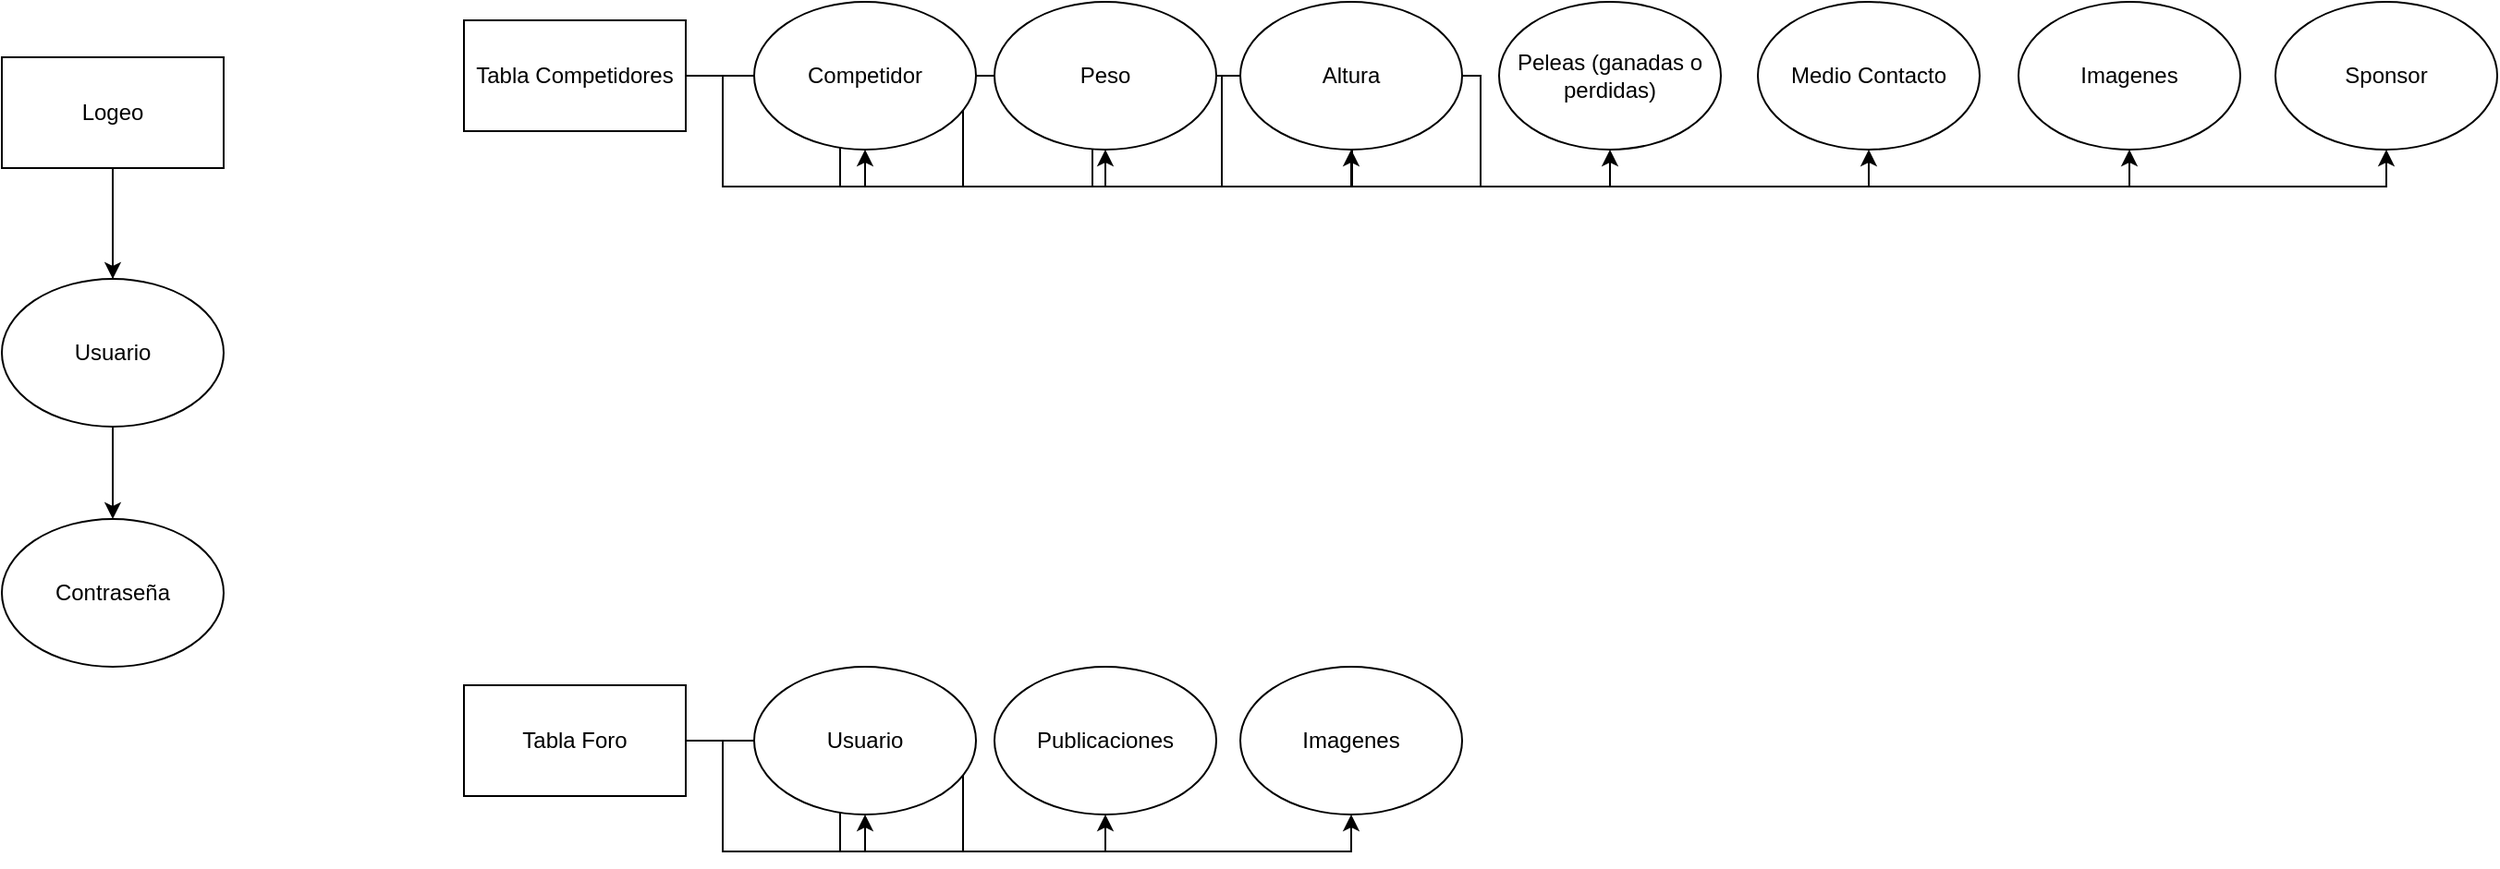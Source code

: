 <mxfile version="17.5.0" type="device"><diagram id="pjERPsh0Bt1eZMUlndJr" name="Page-1"><mxGraphModel dx="1328" dy="825" grid="1" gridSize="10" guides="1" tooltips="1" connect="1" arrows="1" fold="1" page="1" pageScale="1" pageWidth="827" pageHeight="1169" math="0" shadow="0"><root><mxCell id="0"/><mxCell id="1" parent="0"/><mxCell id="oFoELqS8dVKItiQxxyxC-31" style="edgeStyle=orthogonalEdgeStyle;rounded=0;orthogonalLoop=1;jettySize=auto;html=1;" edge="1" parent="1" source="oFoELqS8dVKItiQxxyxC-2" target="oFoELqS8dVKItiQxxyxC-24"><mxGeometry relative="1" as="geometry"/></mxCell><mxCell id="oFoELqS8dVKItiQxxyxC-32" style="edgeStyle=orthogonalEdgeStyle;rounded=0;orthogonalLoop=1;jettySize=auto;html=1;startArrow=none;" edge="1" parent="1" source="oFoELqS8dVKItiQxxyxC-24" target="oFoELqS8dVKItiQxxyxC-25"><mxGeometry relative="1" as="geometry"/></mxCell><mxCell id="oFoELqS8dVKItiQxxyxC-2" value="Logeo" style="rounded=0;whiteSpace=wrap;html=1;" vertex="1" parent="1"><mxGeometry x="30" y="80" width="120" height="60" as="geometry"/></mxCell><mxCell id="oFoELqS8dVKItiQxxyxC-63" style="edgeStyle=orthogonalEdgeStyle;rounded=0;orthogonalLoop=1;jettySize=auto;html=1;entryX=0.5;entryY=1;entryDx=0;entryDy=0;" edge="1" parent="1" source="oFoELqS8dVKItiQxxyxC-7" target="oFoELqS8dVKItiQxxyxC-41"><mxGeometry relative="1" as="geometry"/></mxCell><mxCell id="oFoELqS8dVKItiQxxyxC-64" style="edgeStyle=orthogonalEdgeStyle;rounded=0;orthogonalLoop=1;jettySize=auto;html=1;entryX=0.5;entryY=1;entryDx=0;entryDy=0;" edge="1" parent="1" source="oFoELqS8dVKItiQxxyxC-7" target="oFoELqS8dVKItiQxxyxC-55"><mxGeometry relative="1" as="geometry"/></mxCell><mxCell id="oFoELqS8dVKItiQxxyxC-65" style="edgeStyle=orthogonalEdgeStyle;rounded=0;orthogonalLoop=1;jettySize=auto;html=1;entryX=0.5;entryY=1;entryDx=0;entryDy=0;" edge="1" parent="1" source="oFoELqS8dVKItiQxxyxC-7" target="oFoELqS8dVKItiQxxyxC-56"><mxGeometry relative="1" as="geometry"/></mxCell><mxCell id="oFoELqS8dVKItiQxxyxC-66" style="edgeStyle=orthogonalEdgeStyle;rounded=0;orthogonalLoop=1;jettySize=auto;html=1;entryX=0.5;entryY=1;entryDx=0;entryDy=0;" edge="1" parent="1" source="oFoELqS8dVKItiQxxyxC-7" target="oFoELqS8dVKItiQxxyxC-44"><mxGeometry relative="1" as="geometry"/></mxCell><mxCell id="oFoELqS8dVKItiQxxyxC-67" style="edgeStyle=orthogonalEdgeStyle;rounded=0;orthogonalLoop=1;jettySize=auto;html=1;entryX=0.5;entryY=1;entryDx=0;entryDy=0;" edge="1" parent="1" source="oFoELqS8dVKItiQxxyxC-7" target="oFoELqS8dVKItiQxxyxC-43"><mxGeometry relative="1" as="geometry"/></mxCell><mxCell id="oFoELqS8dVKItiQxxyxC-68" style="edgeStyle=orthogonalEdgeStyle;rounded=0;orthogonalLoop=1;jettySize=auto;html=1;entryX=0.5;entryY=1;entryDx=0;entryDy=0;" edge="1" parent="1" source="oFoELqS8dVKItiQxxyxC-7" target="oFoELqS8dVKItiQxxyxC-57"><mxGeometry relative="1" as="geometry"/></mxCell><mxCell id="oFoELqS8dVKItiQxxyxC-69" style="edgeStyle=orthogonalEdgeStyle;rounded=0;orthogonalLoop=1;jettySize=auto;html=1;entryX=0.5;entryY=1;entryDx=0;entryDy=0;" edge="1" parent="1" source="oFoELqS8dVKItiQxxyxC-7" target="oFoELqS8dVKItiQxxyxC-58"><mxGeometry relative="1" as="geometry"/></mxCell><mxCell id="oFoELqS8dVKItiQxxyxC-7" value="Tabla Competidores" style="rounded=0;whiteSpace=wrap;html=1;" vertex="1" parent="1"><mxGeometry x="280" y="60" width="120" height="60" as="geometry"/></mxCell><mxCell id="oFoELqS8dVKItiQxxyxC-25" value="Contraseña" style="ellipse;whiteSpace=wrap;html=1;" vertex="1" parent="1"><mxGeometry x="30" y="330" width="120" height="80" as="geometry"/></mxCell><mxCell id="oFoELqS8dVKItiQxxyxC-60" style="edgeStyle=orthogonalEdgeStyle;rounded=0;orthogonalLoop=1;jettySize=auto;html=1;entryX=0.5;entryY=1;entryDx=0;entryDy=0;" edge="1" parent="1" source="oFoELqS8dVKItiQxxyxC-40" target="oFoELqS8dVKItiQxxyxC-50"><mxGeometry relative="1" as="geometry"/></mxCell><mxCell id="oFoELqS8dVKItiQxxyxC-61" style="edgeStyle=orthogonalEdgeStyle;rounded=0;orthogonalLoop=1;jettySize=auto;html=1;entryX=0.5;entryY=1;entryDx=0;entryDy=0;" edge="1" parent="1" source="oFoELqS8dVKItiQxxyxC-40" target="oFoELqS8dVKItiQxxyxC-53"><mxGeometry relative="1" as="geometry"/></mxCell><mxCell id="oFoELqS8dVKItiQxxyxC-62" style="edgeStyle=orthogonalEdgeStyle;rounded=0;orthogonalLoop=1;jettySize=auto;html=1;entryX=0.5;entryY=1;entryDx=0;entryDy=0;" edge="1" parent="1" source="oFoELqS8dVKItiQxxyxC-40" target="oFoELqS8dVKItiQxxyxC-52"><mxGeometry relative="1" as="geometry"/></mxCell><mxCell id="oFoELqS8dVKItiQxxyxC-40" value="Tabla Foro" style="rounded=0;whiteSpace=wrap;html=1;" vertex="1" parent="1"><mxGeometry x="280" y="420" width="120" height="60" as="geometry"/></mxCell><mxCell id="oFoELqS8dVKItiQxxyxC-41" value="Competidor" style="ellipse;whiteSpace=wrap;html=1;" vertex="1" parent="1"><mxGeometry x="437" y="50" width="120" height="80" as="geometry"/></mxCell><mxCell id="oFoELqS8dVKItiQxxyxC-43" value="Medio Contacto" style="ellipse;whiteSpace=wrap;html=1;" vertex="1" parent="1"><mxGeometry x="980" y="50" width="120" height="80" as="geometry"/></mxCell><mxCell id="oFoELqS8dVKItiQxxyxC-44" value="Peleas (ganadas o perdidas)" style="ellipse;whiteSpace=wrap;html=1;" vertex="1" parent="1"><mxGeometry x="840" y="50" width="120" height="80" as="geometry"/></mxCell><mxCell id="oFoELqS8dVKItiQxxyxC-24" value="Usuario" style="ellipse;whiteSpace=wrap;html=1;" vertex="1" parent="1"><mxGeometry x="30" y="200" width="120" height="80" as="geometry"/></mxCell><mxCell id="oFoELqS8dVKItiQxxyxC-46" value="" style="edgeStyle=orthogonalEdgeStyle;rounded=0;orthogonalLoop=1;jettySize=auto;html=1;endArrow=none;" edge="1" parent="1" source="oFoELqS8dVKItiQxxyxC-2" target="oFoELqS8dVKItiQxxyxC-24"><mxGeometry relative="1" as="geometry"><mxPoint x="90" y="100" as="sourcePoint"/><mxPoint x="90" y="330" as="targetPoint"/></mxGeometry></mxCell><mxCell id="oFoELqS8dVKItiQxxyxC-50" value="Usuario" style="ellipse;whiteSpace=wrap;html=1;" vertex="1" parent="1"><mxGeometry x="437" y="410" width="120" height="80" as="geometry"/></mxCell><mxCell id="oFoELqS8dVKItiQxxyxC-52" value="Imagenes" style="ellipse;whiteSpace=wrap;html=1;" vertex="1" parent="1"><mxGeometry x="700" y="410" width="120" height="80" as="geometry"/></mxCell><mxCell id="oFoELqS8dVKItiQxxyxC-53" value="Publicaciones" style="ellipse;whiteSpace=wrap;html=1;" vertex="1" parent="1"><mxGeometry x="567" y="410" width="120" height="80" as="geometry"/></mxCell><mxCell id="oFoELqS8dVKItiQxxyxC-55" value="Peso" style="ellipse;whiteSpace=wrap;html=1;" vertex="1" parent="1"><mxGeometry x="567" y="50" width="120" height="80" as="geometry"/></mxCell><mxCell id="oFoELqS8dVKItiQxxyxC-56" value="Altura" style="ellipse;whiteSpace=wrap;html=1;" vertex="1" parent="1"><mxGeometry x="700" y="50" width="120" height="80" as="geometry"/></mxCell><mxCell id="oFoELqS8dVKItiQxxyxC-57" value="Imagenes" style="ellipse;whiteSpace=wrap;html=1;" vertex="1" parent="1"><mxGeometry x="1121" y="50" width="120" height="80" as="geometry"/></mxCell><mxCell id="oFoELqS8dVKItiQxxyxC-58" value="Sponsor" style="ellipse;whiteSpace=wrap;html=1;" vertex="1" parent="1"><mxGeometry x="1260" y="50" width="120" height="80" as="geometry"/></mxCell></root></mxGraphModel></diagram></mxfile>